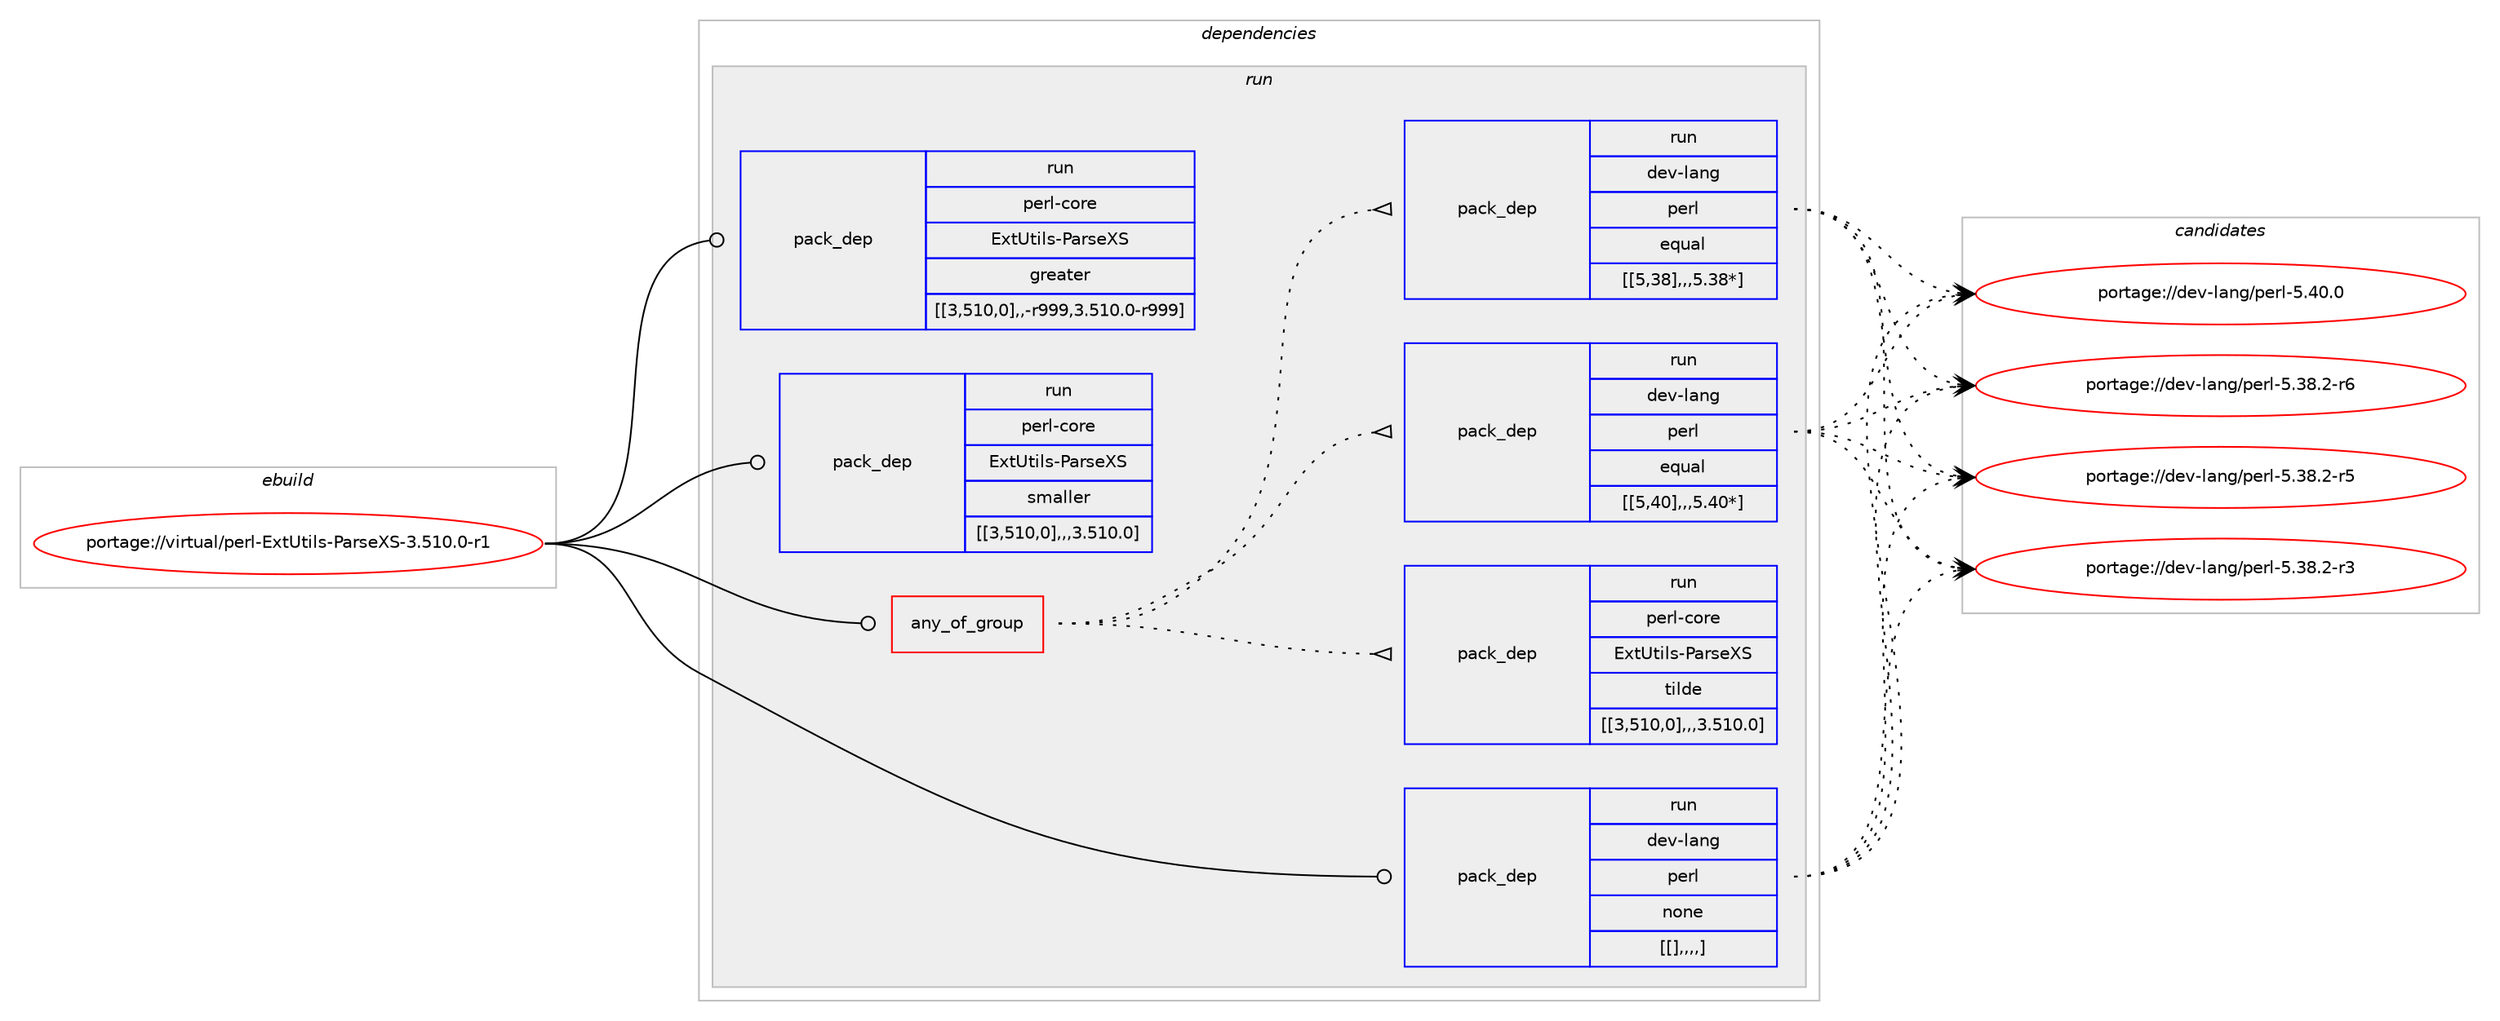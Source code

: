 digraph prolog {

# *************
# Graph options
# *************

newrank=true;
concentrate=true;
compound=true;
graph [rankdir=LR,fontname=Helvetica,fontsize=10,ranksep=1.5];#, ranksep=2.5, nodesep=0.2];
edge  [arrowhead=vee];
node  [fontname=Helvetica,fontsize=10];

# **********
# The ebuild
# **********

subgraph cluster_leftcol {
color=gray;
label=<<i>ebuild</i>>;
id [label="portage://virtual/perl-ExtUtils-ParseXS-3.510.0-r1", color=red, width=4, href="../virtual/perl-ExtUtils-ParseXS-3.510.0-r1.svg"];
}

# ****************
# The dependencies
# ****************

subgraph cluster_midcol {
color=gray;
label=<<i>dependencies</i>>;
subgraph cluster_compile {
fillcolor="#eeeeee";
style=filled;
label=<<i>compile</i>>;
}
subgraph cluster_compileandrun {
fillcolor="#eeeeee";
style=filled;
label=<<i>compile and run</i>>;
}
subgraph cluster_run {
fillcolor="#eeeeee";
style=filled;
label=<<i>run</i>>;
subgraph any82 {
dependency1890 [label=<<TABLE BORDER="0" CELLBORDER="1" CELLSPACING="0" CELLPADDING="4"><TR><TD CELLPADDING="10">any_of_group</TD></TR></TABLE>>, shape=none, color=red];subgraph pack1483 {
dependency1892 [label=<<TABLE BORDER="0" CELLBORDER="1" CELLSPACING="0" CELLPADDING="4" WIDTH="220"><TR><TD ROWSPAN="6" CELLPADDING="30">pack_dep</TD></TR><TR><TD WIDTH="110">run</TD></TR><TR><TD>dev-lang</TD></TR><TR><TD>perl</TD></TR><TR><TD>equal</TD></TR><TR><TD>[[5,40],,,5.40*]</TD></TR></TABLE>>, shape=none, color=blue];
}
dependency1890:e -> dependency1892:w [weight=20,style="dotted",arrowhead="oinv"];
subgraph pack1485 {
dependency1895 [label=<<TABLE BORDER="0" CELLBORDER="1" CELLSPACING="0" CELLPADDING="4" WIDTH="220"><TR><TD ROWSPAN="6" CELLPADDING="30">pack_dep</TD></TR><TR><TD WIDTH="110">run</TD></TR><TR><TD>dev-lang</TD></TR><TR><TD>perl</TD></TR><TR><TD>equal</TD></TR><TR><TD>[[5,38],,,5.38*]</TD></TR></TABLE>>, shape=none, color=blue];
}
dependency1890:e -> dependency1895:w [weight=20,style="dotted",arrowhead="oinv"];
subgraph pack1487 {
dependency1897 [label=<<TABLE BORDER="0" CELLBORDER="1" CELLSPACING="0" CELLPADDING="4" WIDTH="220"><TR><TD ROWSPAN="6" CELLPADDING="30">pack_dep</TD></TR><TR><TD WIDTH="110">run</TD></TR><TR><TD>perl-core</TD></TR><TR><TD>ExtUtils-ParseXS</TD></TR><TR><TD>tilde</TD></TR><TR><TD>[[3,510,0],,,3.510.0]</TD></TR></TABLE>>, shape=none, color=blue];
}
dependency1890:e -> dependency1897:w [weight=20,style="dotted",arrowhead="oinv"];
}
id:e -> dependency1890:w [weight=20,style="solid",arrowhead="odot"];
subgraph pack1491 {
dependency1900 [label=<<TABLE BORDER="0" CELLBORDER="1" CELLSPACING="0" CELLPADDING="4" WIDTH="220"><TR><TD ROWSPAN="6" CELLPADDING="30">pack_dep</TD></TR><TR><TD WIDTH="110">run</TD></TR><TR><TD>dev-lang</TD></TR><TR><TD>perl</TD></TR><TR><TD>none</TD></TR><TR><TD>[[],,,,]</TD></TR></TABLE>>, shape=none, color=blue];
}
id:e -> dependency1900:w [weight=20,style="solid",arrowhead="odot"];
subgraph pack1493 {
dependency1903 [label=<<TABLE BORDER="0" CELLBORDER="1" CELLSPACING="0" CELLPADDING="4" WIDTH="220"><TR><TD ROWSPAN="6" CELLPADDING="30">pack_dep</TD></TR><TR><TD WIDTH="110">run</TD></TR><TR><TD>perl-core</TD></TR><TR><TD>ExtUtils-ParseXS</TD></TR><TR><TD>greater</TD></TR><TR><TD>[[3,510,0],,-r999,3.510.0-r999]</TD></TR></TABLE>>, shape=none, color=blue];
}
id:e -> dependency1903:w [weight=20,style="solid",arrowhead="odot"];
subgraph pack1495 {
dependency1905 [label=<<TABLE BORDER="0" CELLBORDER="1" CELLSPACING="0" CELLPADDING="4" WIDTH="220"><TR><TD ROWSPAN="6" CELLPADDING="30">pack_dep</TD></TR><TR><TD WIDTH="110">run</TD></TR><TR><TD>perl-core</TD></TR><TR><TD>ExtUtils-ParseXS</TD></TR><TR><TD>smaller</TD></TR><TR><TD>[[3,510,0],,,3.510.0]</TD></TR></TABLE>>, shape=none, color=blue];
}
id:e -> dependency1905:w [weight=20,style="solid",arrowhead="odot"];
}
}

# **************
# The candidates
# **************

subgraph cluster_choices {
rank=same;
color=gray;
label=<<i>candidates</i>>;

subgraph choice1484 {
color=black;
nodesep=1;
choice10010111845108971101034711210111410845534652484648 [label="portage://dev-lang/perl-5.40.0", color=red, width=4,href="../dev-lang/perl-5.40.0.svg"];
choice100101118451089711010347112101114108455346515646504511454 [label="portage://dev-lang/perl-5.38.2-r6", color=red, width=4,href="../dev-lang/perl-5.38.2-r6.svg"];
choice100101118451089711010347112101114108455346515646504511453 [label="portage://dev-lang/perl-5.38.2-r5", color=red, width=4,href="../dev-lang/perl-5.38.2-r5.svg"];
choice100101118451089711010347112101114108455346515646504511451 [label="portage://dev-lang/perl-5.38.2-r3", color=red, width=4,href="../dev-lang/perl-5.38.2-r3.svg"];
dependency1892:e -> choice10010111845108971101034711210111410845534652484648:w [style=dotted,weight="100"];
dependency1892:e -> choice100101118451089711010347112101114108455346515646504511454:w [style=dotted,weight="100"];
dependency1892:e -> choice100101118451089711010347112101114108455346515646504511453:w [style=dotted,weight="100"];
dependency1892:e -> choice100101118451089711010347112101114108455346515646504511451:w [style=dotted,weight="100"];
}
subgraph choice1489 {
color=black;
nodesep=1;
choice10010111845108971101034711210111410845534652484648 [label="portage://dev-lang/perl-5.40.0", color=red, width=4,href="../dev-lang/perl-5.40.0.svg"];
choice100101118451089711010347112101114108455346515646504511454 [label="portage://dev-lang/perl-5.38.2-r6", color=red, width=4,href="../dev-lang/perl-5.38.2-r6.svg"];
choice100101118451089711010347112101114108455346515646504511453 [label="portage://dev-lang/perl-5.38.2-r5", color=red, width=4,href="../dev-lang/perl-5.38.2-r5.svg"];
choice100101118451089711010347112101114108455346515646504511451 [label="portage://dev-lang/perl-5.38.2-r3", color=red, width=4,href="../dev-lang/perl-5.38.2-r3.svg"];
dependency1895:e -> choice10010111845108971101034711210111410845534652484648:w [style=dotted,weight="100"];
dependency1895:e -> choice100101118451089711010347112101114108455346515646504511454:w [style=dotted,weight="100"];
dependency1895:e -> choice100101118451089711010347112101114108455346515646504511453:w [style=dotted,weight="100"];
dependency1895:e -> choice100101118451089711010347112101114108455346515646504511451:w [style=dotted,weight="100"];
}
subgraph choice1493 {
color=black;
nodesep=1;
}
subgraph choice1495 {
color=black;
nodesep=1;
choice10010111845108971101034711210111410845534652484648 [label="portage://dev-lang/perl-5.40.0", color=red, width=4,href="../dev-lang/perl-5.40.0.svg"];
choice100101118451089711010347112101114108455346515646504511454 [label="portage://dev-lang/perl-5.38.2-r6", color=red, width=4,href="../dev-lang/perl-5.38.2-r6.svg"];
choice100101118451089711010347112101114108455346515646504511453 [label="portage://dev-lang/perl-5.38.2-r5", color=red, width=4,href="../dev-lang/perl-5.38.2-r5.svg"];
choice100101118451089711010347112101114108455346515646504511451 [label="portage://dev-lang/perl-5.38.2-r3", color=red, width=4,href="../dev-lang/perl-5.38.2-r3.svg"];
dependency1900:e -> choice10010111845108971101034711210111410845534652484648:w [style=dotted,weight="100"];
dependency1900:e -> choice100101118451089711010347112101114108455346515646504511454:w [style=dotted,weight="100"];
dependency1900:e -> choice100101118451089711010347112101114108455346515646504511453:w [style=dotted,weight="100"];
dependency1900:e -> choice100101118451089711010347112101114108455346515646504511451:w [style=dotted,weight="100"];
}
subgraph choice1496 {
color=black;
nodesep=1;
}
subgraph choice1498 {
color=black;
nodesep=1;
}
}

}
